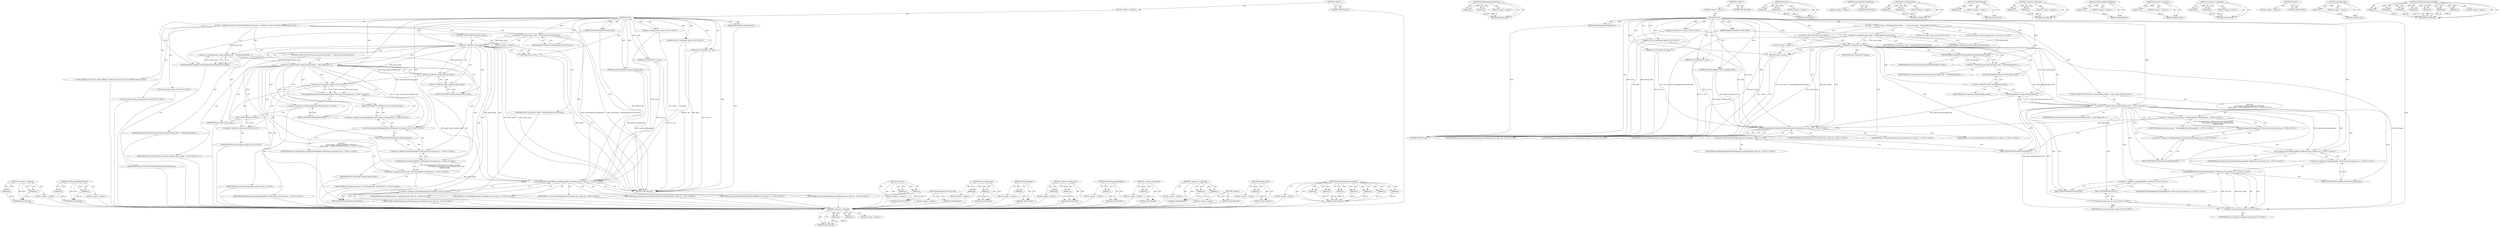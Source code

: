 digraph "StaticBitmapImage.DrawHelper" {
vulnerable_114 [label=<(METHOD,&lt;operator&gt;.notEquals)>];
vulnerable_115 [label=<(PARAM,p1)>];
vulnerable_116 [label=<(PARAM,p2)>];
vulnerable_117 [label=<(BLOCK,&lt;empty&gt;,&lt;empty&gt;)>];
vulnerable_118 [label=<(METHOD_RETURN,ANY)>];
vulnerable_137 [label=<(METHOD,PaintImageBuilder.WithCopy)>];
vulnerable_138 [label=<(PARAM,p1)>];
vulnerable_139 [label=<(PARAM,p2)>];
vulnerable_140 [label=<(BLOCK,&lt;empty&gt;,&lt;empty&gt;)>];
vulnerable_141 [label=<(METHOD_RETURN,ANY)>];
vulnerable_6 [label=<(METHOD,&lt;global&gt;)<SUB>1</SUB>>];
vulnerable_7 [label=<(BLOCK,&lt;empty&gt;,&lt;empty&gt;)<SUB>1</SUB>>];
vulnerable_8 [label=<(METHOD,Draw)<SUB>1</SUB>>];
vulnerable_9 [label="<(PARAM,cc::PaintCanvas* canvas)<SUB>1</SUB>>"];
vulnerable_10 [label="<(PARAM,const cc::PaintFlags&amp; flags)<SUB>2</SUB>>"];
vulnerable_11 [label=<(PARAM,const FloatRect&amp; dst_rect)<SUB>3</SUB>>];
vulnerable_12 [label=<(PARAM,const FloatRect&amp; src_rect)<SUB>4</SUB>>];
vulnerable_13 [label=<(PARAM,RespectImageOrientationEnum)<SUB>5</SUB>>];
vulnerable_14 [label=<(PARAM,ImageClampingMode image_clamping_mode)<SUB>6</SUB>>];
vulnerable_15 [label=<(PARAM,ImageDecodingMode decode_mode)<SUB>7</SUB>>];
vulnerable_16 [label=<(BLOCK,{
   auto paint_image = PaintImageForCurrentFra...,{
   auto paint_image = PaintImageForCurrentFra...)<SUB>7</SUB>>];
vulnerable_17 [label="<(LOCAL,auto paint_image: auto)<SUB>8</SUB>>"];
vulnerable_18 [label=<(&lt;operator&gt;.assignment,paint_image = PaintImageForCurrentFrame())<SUB>8</SUB>>];
vulnerable_19 [label=<(IDENTIFIER,paint_image,paint_image = PaintImageForCurrentFrame())<SUB>8</SUB>>];
vulnerable_20 [label=<(PaintImageForCurrentFrame,PaintImageForCurrentFrame())<SUB>8</SUB>>];
vulnerable_21 [label=<(CONTROL_STRUCTURE,IF,if (!paint_image))<SUB>9</SUB>>];
vulnerable_22 [label=<(&lt;operator&gt;.logicalNot,!paint_image)<SUB>9</SUB>>];
vulnerable_23 [label=<(IDENTIFIER,paint_image,!paint_image)<SUB>9</SUB>>];
vulnerable_24 [label=<(BLOCK,&lt;empty&gt;,&lt;empty&gt;)<SUB>10</SUB>>];
vulnerable_25 [label=<(RETURN,return;,return;)<SUB>10</SUB>>];
vulnerable_26 [label="<(LOCAL,auto paint_image_decoding_mode: auto)<SUB>11</SUB>>"];
vulnerable_27 [label=<(&lt;operator&gt;.assignment,paint_image_decoding_mode = ToPaintImageDecodin...)<SUB>11</SUB>>];
vulnerable_28 [label=<(IDENTIFIER,paint_image_decoding_mode,paint_image_decoding_mode = ToPaintImageDecodin...)<SUB>11</SUB>>];
vulnerable_29 [label=<(ToPaintImageDecodingMode,ToPaintImageDecodingMode(decode_mode))<SUB>11</SUB>>];
vulnerable_30 [label=<(IDENTIFIER,decode_mode,ToPaintImageDecodingMode(decode_mode))<SUB>11</SUB>>];
vulnerable_31 [label=<(CONTROL_STRUCTURE,IF,if (paint_image.decoding_mode() != paint_image_decoding_mode))<SUB>12</SUB>>];
vulnerable_32 [label=<(&lt;operator&gt;.notEquals,paint_image.decoding_mode() != paint_image_deco...)<SUB>12</SUB>>];
vulnerable_33 [label=<(decoding_mode,paint_image.decoding_mode())<SUB>12</SUB>>];
vulnerable_34 [label=<(&lt;operator&gt;.fieldAccess,paint_image.decoding_mode)<SUB>12</SUB>>];
vulnerable_35 [label=<(IDENTIFIER,paint_image,paint_image.decoding_mode())<SUB>12</SUB>>];
vulnerable_36 [label=<(FIELD_IDENTIFIER,decoding_mode,decoding_mode)<SUB>12</SUB>>];
vulnerable_37 [label=<(IDENTIFIER,paint_image_decoding_mode,paint_image.decoding_mode() != paint_image_deco...)<SUB>12</SUB>>];
vulnerable_38 [label="<(BLOCK,{
    paint_image = PaintImageBuilder::WithCopy...,{
    paint_image = PaintImageBuilder::WithCopy...)<SUB>12</SUB>>"];
vulnerable_39 [label="<(&lt;operator&gt;.assignment,paint_image = PaintImageBuilder::WithCopy(std::...)<SUB>13</SUB>>"];
vulnerable_40 [label="<(IDENTIFIER,paint_image,paint_image = PaintImageBuilder::WithCopy(std::...)<SUB>13</SUB>>"];
vulnerable_41 [label="<(TakePaintImage,PaintImageBuilder::WithCopy(std::move(paint_ima...)<SUB>13</SUB>>"];
vulnerable_42 [label="<(&lt;operator&gt;.fieldAccess,PaintImageBuilder::WithCopy(std::move(paint_ima...)<SUB>13</SUB>>"];
vulnerable_43 [label="<(set_decoding_mode,PaintImageBuilder::WithCopy(std::move(paint_ima...)<SUB>13</SUB>>"];
vulnerable_44 [label="<(&lt;operator&gt;.fieldAccess,PaintImageBuilder::WithCopy(std::move(paint_ima...)<SUB>13</SUB>>"];
vulnerable_45 [label="<(PaintImageBuilder.WithCopy,PaintImageBuilder::WithCopy(std::move(paint_ima...)<SUB>13</SUB>>"];
vulnerable_46 [label="<(&lt;operator&gt;.fieldAccess,PaintImageBuilder::WithCopy)<SUB>13</SUB>>"];
vulnerable_47 [label="<(IDENTIFIER,PaintImageBuilder,PaintImageBuilder::WithCopy(std::move(paint_ima...)<SUB>13</SUB>>"];
vulnerable_48 [label=<(FIELD_IDENTIFIER,WithCopy,WithCopy)<SUB>13</SUB>>];
vulnerable_49 [label="<(std.move,std::move(paint_image))<SUB>13</SUB>>"];
vulnerable_50 [label="<(&lt;operator&gt;.fieldAccess,std::move)<SUB>13</SUB>>"];
vulnerable_51 [label="<(IDENTIFIER,std,std::move(paint_image))<SUB>13</SUB>>"];
vulnerable_52 [label=<(FIELD_IDENTIFIER,move,move)<SUB>13</SUB>>];
vulnerable_53 [label="<(IDENTIFIER,paint_image,std::move(paint_image))<SUB>13</SUB>>"];
vulnerable_54 [label=<(FIELD_IDENTIFIER,set_decoding_mode,set_decoding_mode)<SUB>13</SUB>>];
vulnerable_55 [label="<(IDENTIFIER,paint_image_decoding_mode,PaintImageBuilder::WithCopy(std::move(paint_ima...)<SUB>14</SUB>>"];
vulnerable_56 [label=<(FIELD_IDENTIFIER,TakePaintImage,TakePaintImage)<SUB>13</SUB>>];
vulnerable_57 [label="<(StaticBitmapImage.DrawHelper,StaticBitmapImage::DrawHelper(canvas, flags, ds...)<SUB>17</SUB>>"];
vulnerable_58 [label="<(&lt;operator&gt;.fieldAccess,StaticBitmapImage::DrawHelper)<SUB>17</SUB>>"];
vulnerable_59 [label="<(IDENTIFIER,StaticBitmapImage,StaticBitmapImage::DrawHelper(canvas, flags, ds...)<SUB>17</SUB>>"];
vulnerable_60 [label=<(FIELD_IDENTIFIER,DrawHelper,DrawHelper)<SUB>17</SUB>>];
vulnerable_61 [label="<(IDENTIFIER,canvas,StaticBitmapImage::DrawHelper(canvas, flags, ds...)<SUB>17</SUB>>"];
vulnerable_62 [label="<(IDENTIFIER,flags,StaticBitmapImage::DrawHelper(canvas, flags, ds...)<SUB>17</SUB>>"];
vulnerable_63 [label="<(IDENTIFIER,dst_rect,StaticBitmapImage::DrawHelper(canvas, flags, ds...)<SUB>17</SUB>>"];
vulnerable_64 [label="<(IDENTIFIER,src_rect,StaticBitmapImage::DrawHelper(canvas, flags, ds...)<SUB>17</SUB>>"];
vulnerable_65 [label="<(IDENTIFIER,image_clamping_mode,StaticBitmapImage::DrawHelper(canvas, flags, ds...)<SUB>18</SUB>>"];
vulnerable_66 [label="<(IDENTIFIER,paint_image,StaticBitmapImage::DrawHelper(canvas, flags, ds...)<SUB>18</SUB>>"];
vulnerable_67 [label=<(METHOD_RETURN,void)<SUB>1</SUB>>];
vulnerable_69 [label=<(METHOD_RETURN,ANY)<SUB>1</SUB>>];
vulnerable_142 [label=<(METHOD,std.move)>];
vulnerable_143 [label=<(PARAM,p1)>];
vulnerable_144 [label=<(PARAM,p2)>];
vulnerable_145 [label=<(BLOCK,&lt;empty&gt;,&lt;empty&gt;)>];
vulnerable_146 [label=<(METHOD_RETURN,ANY)>];
vulnerable_103 [label=<(METHOD,PaintImageForCurrentFrame)>];
vulnerable_104 [label=<(BLOCK,&lt;empty&gt;,&lt;empty&gt;)>];
vulnerable_105 [label=<(METHOD_RETURN,ANY)>];
vulnerable_132 [label=<(METHOD,set_decoding_mode)>];
vulnerable_133 [label=<(PARAM,p1)>];
vulnerable_134 [label=<(PARAM,p2)>];
vulnerable_135 [label=<(BLOCK,&lt;empty&gt;,&lt;empty&gt;)>];
vulnerable_136 [label=<(METHOD_RETURN,ANY)>];
vulnerable_128 [label=<(METHOD,TakePaintImage)>];
vulnerable_129 [label=<(PARAM,p1)>];
vulnerable_130 [label=<(BLOCK,&lt;empty&gt;,&lt;empty&gt;)>];
vulnerable_131 [label=<(METHOD_RETURN,ANY)>];
vulnerable_123 [label=<(METHOD,&lt;operator&gt;.fieldAccess)>];
vulnerable_124 [label=<(PARAM,p1)>];
vulnerable_125 [label=<(PARAM,p2)>];
vulnerable_126 [label=<(BLOCK,&lt;empty&gt;,&lt;empty&gt;)>];
vulnerable_127 [label=<(METHOD_RETURN,ANY)>];
vulnerable_110 [label=<(METHOD,ToPaintImageDecodingMode)>];
vulnerable_111 [label=<(PARAM,p1)>];
vulnerable_112 [label=<(BLOCK,&lt;empty&gt;,&lt;empty&gt;)>];
vulnerable_113 [label=<(METHOD_RETURN,ANY)>];
vulnerable_106 [label=<(METHOD,&lt;operator&gt;.logicalNot)>];
vulnerable_107 [label=<(PARAM,p1)>];
vulnerable_108 [label=<(BLOCK,&lt;empty&gt;,&lt;empty&gt;)>];
vulnerable_109 [label=<(METHOD_RETURN,ANY)>];
vulnerable_98 [label=<(METHOD,&lt;operator&gt;.assignment)>];
vulnerable_99 [label=<(PARAM,p1)>];
vulnerable_100 [label=<(PARAM,p2)>];
vulnerable_101 [label=<(BLOCK,&lt;empty&gt;,&lt;empty&gt;)>];
vulnerable_102 [label=<(METHOD_RETURN,ANY)>];
vulnerable_92 [label=<(METHOD,&lt;global&gt;)<SUB>1</SUB>>];
vulnerable_93 [label=<(BLOCK,&lt;empty&gt;,&lt;empty&gt;)>];
vulnerable_94 [label=<(METHOD_RETURN,ANY)>];
vulnerable_119 [label=<(METHOD,decoding_mode)>];
vulnerable_120 [label=<(PARAM,p1)>];
vulnerable_121 [label=<(BLOCK,&lt;empty&gt;,&lt;empty&gt;)>];
vulnerable_122 [label=<(METHOD_RETURN,ANY)>];
vulnerable_147 [label=<(METHOD,StaticBitmapImage.DrawHelper)>];
vulnerable_148 [label=<(PARAM,p1)>];
vulnerable_149 [label=<(PARAM,p2)>];
vulnerable_150 [label=<(PARAM,p3)>];
vulnerable_151 [label=<(PARAM,p4)>];
vulnerable_152 [label=<(PARAM,p5)>];
vulnerable_153 [label=<(PARAM,p6)>];
vulnerable_154 [label=<(PARAM,p7)>];
vulnerable_155 [label=<(BLOCK,&lt;empty&gt;,&lt;empty&gt;)>];
vulnerable_156 [label=<(METHOD_RETURN,ANY)>];
fixed_117 [label=<(METHOD,&lt;operator&gt;.notEquals)>];
fixed_118 [label=<(PARAM,p1)>];
fixed_119 [label=<(PARAM,p2)>];
fixed_120 [label=<(BLOCK,&lt;empty&gt;,&lt;empty&gt;)>];
fixed_121 [label=<(METHOD_RETURN,ANY)>];
fixed_140 [label=<(METHOD,PaintImageBuilder.WithCopy)>];
fixed_141 [label=<(PARAM,p1)>];
fixed_142 [label=<(PARAM,p2)>];
fixed_143 [label=<(BLOCK,&lt;empty&gt;,&lt;empty&gt;)>];
fixed_144 [label=<(METHOD_RETURN,ANY)>];
fixed_6 [label=<(METHOD,&lt;global&gt;)<SUB>1</SUB>>];
fixed_7 [label=<(BLOCK,&lt;empty&gt;,&lt;empty&gt;)<SUB>1</SUB>>];
fixed_8 [label=<(METHOD,Draw)<SUB>1</SUB>>];
fixed_9 [label="<(PARAM,cc::PaintCanvas* canvas)<SUB>1</SUB>>"];
fixed_10 [label="<(PARAM,const cc::PaintFlags&amp; flags)<SUB>2</SUB>>"];
fixed_11 [label=<(PARAM,const FloatRect&amp; dst_rect)<SUB>3</SUB>>];
fixed_12 [label=<(PARAM,const FloatRect&amp; src_rect)<SUB>4</SUB>>];
fixed_13 [label=<(PARAM,RespectImageOrientationEnum)<SUB>5</SUB>>];
fixed_14 [label=<(PARAM,ImageClampingMode image_clamping_mode)<SUB>6</SUB>>];
fixed_15 [label=<(PARAM,ImageDecodingMode decode_mode)<SUB>7</SUB>>];
fixed_16 [label=<(BLOCK,{
  DCHECK_CALLED_ON_VALID_THREAD(thread_checke...,{
  DCHECK_CALLED_ON_VALID_THREAD(thread_checke...)<SUB>7</SUB>>];
fixed_17 [label="<(LOCAL,DCHECK_CALLED_ON_VALID_THREAD : DCHECK_CALLED_ON_VALID_THREAD)<SUB>8</SUB>>"];
fixed_18 [label="<(LOCAL,auto paint_image: auto)<SUB>9</SUB>>"];
fixed_19 [label=<(&lt;operator&gt;.assignment,paint_image = PaintImageForCurrentFrame())<SUB>9</SUB>>];
fixed_20 [label=<(IDENTIFIER,paint_image,paint_image = PaintImageForCurrentFrame())<SUB>9</SUB>>];
fixed_21 [label=<(PaintImageForCurrentFrame,PaintImageForCurrentFrame())<SUB>9</SUB>>];
fixed_22 [label=<(CONTROL_STRUCTURE,IF,if (!paint_image))<SUB>10</SUB>>];
fixed_23 [label=<(&lt;operator&gt;.logicalNot,!paint_image)<SUB>10</SUB>>];
fixed_24 [label=<(IDENTIFIER,paint_image,!paint_image)<SUB>10</SUB>>];
fixed_25 [label=<(BLOCK,&lt;empty&gt;,&lt;empty&gt;)<SUB>11</SUB>>];
fixed_26 [label=<(RETURN,return;,return;)<SUB>11</SUB>>];
fixed_27 [label="<(LOCAL,auto paint_image_decoding_mode: auto)<SUB>12</SUB>>"];
fixed_28 [label=<(&lt;operator&gt;.assignment,paint_image_decoding_mode = ToPaintImageDecodin...)<SUB>12</SUB>>];
fixed_29 [label=<(IDENTIFIER,paint_image_decoding_mode,paint_image_decoding_mode = ToPaintImageDecodin...)<SUB>12</SUB>>];
fixed_30 [label=<(ToPaintImageDecodingMode,ToPaintImageDecodingMode(decode_mode))<SUB>12</SUB>>];
fixed_31 [label=<(IDENTIFIER,decode_mode,ToPaintImageDecodingMode(decode_mode))<SUB>12</SUB>>];
fixed_32 [label=<(CONTROL_STRUCTURE,IF,if (paint_image.decoding_mode() != paint_image_decoding_mode))<SUB>13</SUB>>];
fixed_33 [label=<(&lt;operator&gt;.notEquals,paint_image.decoding_mode() != paint_image_deco...)<SUB>13</SUB>>];
fixed_34 [label=<(decoding_mode,paint_image.decoding_mode())<SUB>13</SUB>>];
fixed_35 [label=<(&lt;operator&gt;.fieldAccess,paint_image.decoding_mode)<SUB>13</SUB>>];
fixed_36 [label=<(IDENTIFIER,paint_image,paint_image.decoding_mode())<SUB>13</SUB>>];
fixed_37 [label=<(FIELD_IDENTIFIER,decoding_mode,decoding_mode)<SUB>13</SUB>>];
fixed_38 [label=<(IDENTIFIER,paint_image_decoding_mode,paint_image.decoding_mode() != paint_image_deco...)<SUB>13</SUB>>];
fixed_39 [label="<(BLOCK,{
    paint_image = PaintImageBuilder::WithCopy...,{
    paint_image = PaintImageBuilder::WithCopy...)<SUB>13</SUB>>"];
fixed_40 [label="<(&lt;operator&gt;.assignment,paint_image = PaintImageBuilder::WithCopy(std::...)<SUB>14</SUB>>"];
fixed_41 [label="<(IDENTIFIER,paint_image,paint_image = PaintImageBuilder::WithCopy(std::...)<SUB>14</SUB>>"];
fixed_42 [label="<(TakePaintImage,PaintImageBuilder::WithCopy(std::move(paint_ima...)<SUB>14</SUB>>"];
fixed_43 [label="<(&lt;operator&gt;.fieldAccess,PaintImageBuilder::WithCopy(std::move(paint_ima...)<SUB>14</SUB>>"];
fixed_44 [label="<(set_decoding_mode,PaintImageBuilder::WithCopy(std::move(paint_ima...)<SUB>14</SUB>>"];
fixed_45 [label="<(&lt;operator&gt;.fieldAccess,PaintImageBuilder::WithCopy(std::move(paint_ima...)<SUB>14</SUB>>"];
fixed_46 [label="<(PaintImageBuilder.WithCopy,PaintImageBuilder::WithCopy(std::move(paint_ima...)<SUB>14</SUB>>"];
fixed_47 [label="<(&lt;operator&gt;.fieldAccess,PaintImageBuilder::WithCopy)<SUB>14</SUB>>"];
fixed_48 [label="<(IDENTIFIER,PaintImageBuilder,PaintImageBuilder::WithCopy(std::move(paint_ima...)<SUB>14</SUB>>"];
fixed_49 [label=<(FIELD_IDENTIFIER,WithCopy,WithCopy)<SUB>14</SUB>>];
fixed_50 [label="<(std.move,std::move(paint_image))<SUB>14</SUB>>"];
fixed_51 [label="<(&lt;operator&gt;.fieldAccess,std::move)<SUB>14</SUB>>"];
fixed_52 [label="<(IDENTIFIER,std,std::move(paint_image))<SUB>14</SUB>>"];
fixed_53 [label=<(FIELD_IDENTIFIER,move,move)<SUB>14</SUB>>];
fixed_54 [label="<(IDENTIFIER,paint_image,std::move(paint_image))<SUB>14</SUB>>"];
fixed_55 [label=<(FIELD_IDENTIFIER,set_decoding_mode,set_decoding_mode)<SUB>14</SUB>>];
fixed_56 [label="<(IDENTIFIER,paint_image_decoding_mode,PaintImageBuilder::WithCopy(std::move(paint_ima...)<SUB>15</SUB>>"];
fixed_57 [label=<(FIELD_IDENTIFIER,TakePaintImage,TakePaintImage)<SUB>14</SUB>>];
fixed_58 [label="<(StaticBitmapImage.DrawHelper,StaticBitmapImage::DrawHelper(canvas, flags, ds...)<SUB>18</SUB>>"];
fixed_59 [label="<(&lt;operator&gt;.fieldAccess,StaticBitmapImage::DrawHelper)<SUB>18</SUB>>"];
fixed_60 [label="<(IDENTIFIER,StaticBitmapImage,StaticBitmapImage::DrawHelper(canvas, flags, ds...)<SUB>18</SUB>>"];
fixed_61 [label=<(FIELD_IDENTIFIER,DrawHelper,DrawHelper)<SUB>18</SUB>>];
fixed_62 [label="<(IDENTIFIER,canvas,StaticBitmapImage::DrawHelper(canvas, flags, ds...)<SUB>18</SUB>>"];
fixed_63 [label="<(IDENTIFIER,flags,StaticBitmapImage::DrawHelper(canvas, flags, ds...)<SUB>18</SUB>>"];
fixed_64 [label="<(IDENTIFIER,dst_rect,StaticBitmapImage::DrawHelper(canvas, flags, ds...)<SUB>18</SUB>>"];
fixed_65 [label="<(IDENTIFIER,src_rect,StaticBitmapImage::DrawHelper(canvas, flags, ds...)<SUB>18</SUB>>"];
fixed_66 [label="<(IDENTIFIER,image_clamping_mode,StaticBitmapImage::DrawHelper(canvas, flags, ds...)<SUB>19</SUB>>"];
fixed_67 [label="<(IDENTIFIER,paint_image,StaticBitmapImage::DrawHelper(canvas, flags, ds...)<SUB>19</SUB>>"];
fixed_68 [label=<(METHOD_RETURN,void)<SUB>1</SUB>>];
fixed_70 [label=<(METHOD_RETURN,ANY)<SUB>1</SUB>>];
fixed_145 [label=<(METHOD,std.move)>];
fixed_146 [label=<(PARAM,p1)>];
fixed_147 [label=<(PARAM,p2)>];
fixed_148 [label=<(BLOCK,&lt;empty&gt;,&lt;empty&gt;)>];
fixed_149 [label=<(METHOD_RETURN,ANY)>];
fixed_106 [label=<(METHOD,PaintImageForCurrentFrame)>];
fixed_107 [label=<(BLOCK,&lt;empty&gt;,&lt;empty&gt;)>];
fixed_108 [label=<(METHOD_RETURN,ANY)>];
fixed_135 [label=<(METHOD,set_decoding_mode)>];
fixed_136 [label=<(PARAM,p1)>];
fixed_137 [label=<(PARAM,p2)>];
fixed_138 [label=<(BLOCK,&lt;empty&gt;,&lt;empty&gt;)>];
fixed_139 [label=<(METHOD_RETURN,ANY)>];
fixed_131 [label=<(METHOD,TakePaintImage)>];
fixed_132 [label=<(PARAM,p1)>];
fixed_133 [label=<(BLOCK,&lt;empty&gt;,&lt;empty&gt;)>];
fixed_134 [label=<(METHOD_RETURN,ANY)>];
fixed_126 [label=<(METHOD,&lt;operator&gt;.fieldAccess)>];
fixed_127 [label=<(PARAM,p1)>];
fixed_128 [label=<(PARAM,p2)>];
fixed_129 [label=<(BLOCK,&lt;empty&gt;,&lt;empty&gt;)>];
fixed_130 [label=<(METHOD_RETURN,ANY)>];
fixed_113 [label=<(METHOD,ToPaintImageDecodingMode)>];
fixed_114 [label=<(PARAM,p1)>];
fixed_115 [label=<(BLOCK,&lt;empty&gt;,&lt;empty&gt;)>];
fixed_116 [label=<(METHOD_RETURN,ANY)>];
fixed_109 [label=<(METHOD,&lt;operator&gt;.logicalNot)>];
fixed_110 [label=<(PARAM,p1)>];
fixed_111 [label=<(BLOCK,&lt;empty&gt;,&lt;empty&gt;)>];
fixed_112 [label=<(METHOD_RETURN,ANY)>];
fixed_101 [label=<(METHOD,&lt;operator&gt;.assignment)>];
fixed_102 [label=<(PARAM,p1)>];
fixed_103 [label=<(PARAM,p2)>];
fixed_104 [label=<(BLOCK,&lt;empty&gt;,&lt;empty&gt;)>];
fixed_105 [label=<(METHOD_RETURN,ANY)>];
fixed_95 [label=<(METHOD,&lt;global&gt;)<SUB>1</SUB>>];
fixed_96 [label=<(BLOCK,&lt;empty&gt;,&lt;empty&gt;)>];
fixed_97 [label=<(METHOD_RETURN,ANY)>];
fixed_122 [label=<(METHOD,decoding_mode)>];
fixed_123 [label=<(PARAM,p1)>];
fixed_124 [label=<(BLOCK,&lt;empty&gt;,&lt;empty&gt;)>];
fixed_125 [label=<(METHOD_RETURN,ANY)>];
fixed_150 [label=<(METHOD,StaticBitmapImage.DrawHelper)>];
fixed_151 [label=<(PARAM,p1)>];
fixed_152 [label=<(PARAM,p2)>];
fixed_153 [label=<(PARAM,p3)>];
fixed_154 [label=<(PARAM,p4)>];
fixed_155 [label=<(PARAM,p5)>];
fixed_156 [label=<(PARAM,p6)>];
fixed_157 [label=<(PARAM,p7)>];
fixed_158 [label=<(BLOCK,&lt;empty&gt;,&lt;empty&gt;)>];
fixed_159 [label=<(METHOD_RETURN,ANY)>];
vulnerable_114 -> vulnerable_115  [key=0, label="AST: "];
vulnerable_114 -> vulnerable_115  [key=1, label="DDG: "];
vulnerable_114 -> vulnerable_117  [key=0, label="AST: "];
vulnerable_114 -> vulnerable_116  [key=0, label="AST: "];
vulnerable_114 -> vulnerable_116  [key=1, label="DDG: "];
vulnerable_114 -> vulnerable_118  [key=0, label="AST: "];
vulnerable_114 -> vulnerable_118  [key=1, label="CFG: "];
vulnerable_115 -> vulnerable_118  [key=0, label="DDG: p1"];
vulnerable_116 -> vulnerable_118  [key=0, label="DDG: p2"];
vulnerable_137 -> vulnerable_138  [key=0, label="AST: "];
vulnerable_137 -> vulnerable_138  [key=1, label="DDG: "];
vulnerable_137 -> vulnerable_140  [key=0, label="AST: "];
vulnerable_137 -> vulnerable_139  [key=0, label="AST: "];
vulnerable_137 -> vulnerable_139  [key=1, label="DDG: "];
vulnerable_137 -> vulnerable_141  [key=0, label="AST: "];
vulnerable_137 -> vulnerable_141  [key=1, label="CFG: "];
vulnerable_138 -> vulnerable_141  [key=0, label="DDG: p1"];
vulnerable_139 -> vulnerable_141  [key=0, label="DDG: p2"];
vulnerable_6 -> vulnerable_7  [key=0, label="AST: "];
vulnerable_6 -> vulnerable_69  [key=0, label="AST: "];
vulnerable_6 -> vulnerable_69  [key=1, label="CFG: "];
vulnerable_7 -> vulnerable_8  [key=0, label="AST: "];
vulnerable_8 -> vulnerable_9  [key=0, label="AST: "];
vulnerable_8 -> vulnerable_9  [key=1, label="DDG: "];
vulnerable_8 -> vulnerable_10  [key=0, label="AST: "];
vulnerable_8 -> vulnerable_10  [key=1, label="DDG: "];
vulnerable_8 -> vulnerable_11  [key=0, label="AST: "];
vulnerable_8 -> vulnerable_11  [key=1, label="DDG: "];
vulnerable_8 -> vulnerable_12  [key=0, label="AST: "];
vulnerable_8 -> vulnerable_12  [key=1, label="DDG: "];
vulnerable_8 -> vulnerable_13  [key=0, label="AST: "];
vulnerable_8 -> vulnerable_13  [key=1, label="DDG: "];
vulnerable_8 -> vulnerable_14  [key=0, label="AST: "];
vulnerable_8 -> vulnerable_14  [key=1, label="DDG: "];
vulnerable_8 -> vulnerable_15  [key=0, label="AST: "];
vulnerable_8 -> vulnerable_15  [key=1, label="DDG: "];
vulnerable_8 -> vulnerable_16  [key=0, label="AST: "];
vulnerable_8 -> vulnerable_67  [key=0, label="AST: "];
vulnerable_8 -> vulnerable_20  [key=0, label="CFG: "];
vulnerable_8 -> vulnerable_18  [key=0, label="DDG: "];
vulnerable_8 -> vulnerable_57  [key=0, label="DDG: "];
vulnerable_8 -> vulnerable_22  [key=0, label="DDG: "];
vulnerable_8 -> vulnerable_25  [key=0, label="DDG: "];
vulnerable_8 -> vulnerable_29  [key=0, label="DDG: "];
vulnerable_8 -> vulnerable_32  [key=0, label="DDG: "];
vulnerable_8 -> vulnerable_43  [key=0, label="DDG: "];
vulnerable_8 -> vulnerable_49  [key=0, label="DDG: "];
vulnerable_9 -> vulnerable_67  [key=0, label="DDG: canvas"];
vulnerable_9 -> vulnerable_57  [key=0, label="DDG: canvas"];
vulnerable_10 -> vulnerable_67  [key=0, label="DDG: flags"];
vulnerable_10 -> vulnerable_57  [key=0, label="DDG: flags"];
vulnerable_11 -> vulnerable_67  [key=0, label="DDG: dst_rect"];
vulnerable_11 -> vulnerable_57  [key=0, label="DDG: dst_rect"];
vulnerable_12 -> vulnerable_67  [key=0, label="DDG: src_rect"];
vulnerable_12 -> vulnerable_57  [key=0, label="DDG: src_rect"];
vulnerable_13 -> vulnerable_67  [key=0, label="DDG: "];
vulnerable_14 -> vulnerable_67  [key=0, label="DDG: image_clamping_mode"];
vulnerable_14 -> vulnerable_57  [key=0, label="DDG: image_clamping_mode"];
vulnerable_15 -> vulnerable_67  [key=0, label="DDG: decode_mode"];
vulnerable_15 -> vulnerable_29  [key=0, label="DDG: decode_mode"];
vulnerable_16 -> vulnerable_17  [key=0, label="AST: "];
vulnerable_16 -> vulnerable_18  [key=0, label="AST: "];
vulnerable_16 -> vulnerable_21  [key=0, label="AST: "];
vulnerable_16 -> vulnerable_26  [key=0, label="AST: "];
vulnerable_16 -> vulnerable_27  [key=0, label="AST: "];
vulnerable_16 -> vulnerable_31  [key=0, label="AST: "];
vulnerable_16 -> vulnerable_57  [key=0, label="AST: "];
vulnerable_18 -> vulnerable_19  [key=0, label="AST: "];
vulnerable_18 -> vulnerable_20  [key=0, label="AST: "];
vulnerable_18 -> vulnerable_22  [key=0, label="CFG: "];
vulnerable_18 -> vulnerable_22  [key=1, label="DDG: paint_image"];
vulnerable_18 -> vulnerable_67  [key=0, label="DDG: PaintImageForCurrentFrame()"];
vulnerable_18 -> vulnerable_67  [key=1, label="DDG: paint_image = PaintImageForCurrentFrame()"];
vulnerable_20 -> vulnerable_18  [key=0, label="CFG: "];
vulnerable_21 -> vulnerable_22  [key=0, label="AST: "];
vulnerable_21 -> vulnerable_24  [key=0, label="AST: "];
vulnerable_22 -> vulnerable_23  [key=0, label="AST: "];
vulnerable_22 -> vulnerable_25  [key=0, label="CFG: "];
vulnerable_22 -> vulnerable_25  [key=1, label="CDG: "];
vulnerable_22 -> vulnerable_29  [key=0, label="CFG: "];
vulnerable_22 -> vulnerable_29  [key=1, label="CDG: "];
vulnerable_22 -> vulnerable_67  [key=0, label="DDG: paint_image"];
vulnerable_22 -> vulnerable_67  [key=1, label="DDG: !paint_image"];
vulnerable_22 -> vulnerable_57  [key=0, label="DDG: paint_image"];
vulnerable_22 -> vulnerable_57  [key=1, label="CDG: "];
vulnerable_22 -> vulnerable_33  [key=0, label="DDG: paint_image"];
vulnerable_22 -> vulnerable_33  [key=1, label="CDG: "];
vulnerable_22 -> vulnerable_49  [key=0, label="DDG: paint_image"];
vulnerable_22 -> vulnerable_34  [key=0, label="CDG: "];
vulnerable_22 -> vulnerable_32  [key=0, label="CDG: "];
vulnerable_22 -> vulnerable_58  [key=0, label="CDG: "];
vulnerable_22 -> vulnerable_60  [key=0, label="CDG: "];
vulnerable_22 -> vulnerable_36  [key=0, label="CDG: "];
vulnerable_22 -> vulnerable_27  [key=0, label="CDG: "];
vulnerable_24 -> vulnerable_25  [key=0, label="AST: "];
vulnerable_25 -> vulnerable_67  [key=0, label="CFG: "];
vulnerable_25 -> vulnerable_67  [key=1, label="DDG: &lt;RET&gt;"];
vulnerable_27 -> vulnerable_28  [key=0, label="AST: "];
vulnerable_27 -> vulnerable_29  [key=0, label="AST: "];
vulnerable_27 -> vulnerable_36  [key=0, label="CFG: "];
vulnerable_27 -> vulnerable_32  [key=0, label="DDG: paint_image_decoding_mode"];
vulnerable_29 -> vulnerable_30  [key=0, label="AST: "];
vulnerable_29 -> vulnerable_27  [key=0, label="CFG: "];
vulnerable_29 -> vulnerable_27  [key=1, label="DDG: decode_mode"];
vulnerable_31 -> vulnerable_32  [key=0, label="AST: "];
vulnerable_31 -> vulnerable_38  [key=0, label="AST: "];
vulnerable_32 -> vulnerable_33  [key=0, label="AST: "];
vulnerable_32 -> vulnerable_37  [key=0, label="AST: "];
vulnerable_32 -> vulnerable_48  [key=0, label="CFG: "];
vulnerable_32 -> vulnerable_48  [key=1, label="CDG: "];
vulnerable_32 -> vulnerable_60  [key=0, label="CFG: "];
vulnerable_32 -> vulnerable_43  [key=0, label="DDG: paint_image_decoding_mode"];
vulnerable_32 -> vulnerable_43  [key=1, label="CDG: "];
vulnerable_32 -> vulnerable_49  [key=0, label="CDG: "];
vulnerable_32 -> vulnerable_42  [key=0, label="CDG: "];
vulnerable_32 -> vulnerable_52  [key=0, label="CDG: "];
vulnerable_32 -> vulnerable_46  [key=0, label="CDG: "];
vulnerable_32 -> vulnerable_56  [key=0, label="CDG: "];
vulnerable_32 -> vulnerable_41  [key=0, label="CDG: "];
vulnerable_32 -> vulnerable_45  [key=0, label="CDG: "];
vulnerable_32 -> vulnerable_50  [key=0, label="CDG: "];
vulnerable_32 -> vulnerable_44  [key=0, label="CDG: "];
vulnerable_32 -> vulnerable_54  [key=0, label="CDG: "];
vulnerable_32 -> vulnerable_39  [key=0, label="CDG: "];
vulnerable_33 -> vulnerable_34  [key=0, label="AST: "];
vulnerable_33 -> vulnerable_32  [key=0, label="CFG: "];
vulnerable_33 -> vulnerable_32  [key=1, label="DDG: paint_image.decoding_mode"];
vulnerable_33 -> vulnerable_57  [key=0, label="DDG: paint_image.decoding_mode"];
vulnerable_33 -> vulnerable_49  [key=0, label="DDG: paint_image.decoding_mode"];
vulnerable_34 -> vulnerable_35  [key=0, label="AST: "];
vulnerable_34 -> vulnerable_36  [key=0, label="AST: "];
vulnerable_34 -> vulnerable_33  [key=0, label="CFG: "];
vulnerable_36 -> vulnerable_34  [key=0, label="CFG: "];
vulnerable_38 -> vulnerable_39  [key=0, label="AST: "];
vulnerable_39 -> vulnerable_40  [key=0, label="AST: "];
vulnerable_39 -> vulnerable_41  [key=0, label="AST: "];
vulnerable_39 -> vulnerable_60  [key=0, label="CFG: "];
vulnerable_39 -> vulnerable_57  [key=0, label="DDG: paint_image"];
vulnerable_41 -> vulnerable_42  [key=0, label="AST: "];
vulnerable_41 -> vulnerable_39  [key=0, label="CFG: "];
vulnerable_41 -> vulnerable_39  [key=1, label="DDG: PaintImageBuilder::WithCopy(std::move(paint_image))
                      .set_decoding_mode(paint_image_decoding_mode)
                      .TakePaintImage"];
vulnerable_42 -> vulnerable_43  [key=0, label="AST: "];
vulnerable_42 -> vulnerable_56  [key=0, label="AST: "];
vulnerable_42 -> vulnerable_41  [key=0, label="CFG: "];
vulnerable_43 -> vulnerable_44  [key=0, label="AST: "];
vulnerable_43 -> vulnerable_55  [key=0, label="AST: "];
vulnerable_43 -> vulnerable_56  [key=0, label="CFG: "];
vulnerable_44 -> vulnerable_45  [key=0, label="AST: "];
vulnerable_44 -> vulnerable_54  [key=0, label="AST: "];
vulnerable_44 -> vulnerable_43  [key=0, label="CFG: "];
vulnerable_45 -> vulnerable_46  [key=0, label="AST: "];
vulnerable_45 -> vulnerable_49  [key=0, label="AST: "];
vulnerable_45 -> vulnerable_54  [key=0, label="CFG: "];
vulnerable_46 -> vulnerable_47  [key=0, label="AST: "];
vulnerable_46 -> vulnerable_48  [key=0, label="AST: "];
vulnerable_46 -> vulnerable_52  [key=0, label="CFG: "];
vulnerable_48 -> vulnerable_46  [key=0, label="CFG: "];
vulnerable_49 -> vulnerable_50  [key=0, label="AST: "];
vulnerable_49 -> vulnerable_53  [key=0, label="AST: "];
vulnerable_49 -> vulnerable_45  [key=0, label="CFG: "];
vulnerable_49 -> vulnerable_45  [key=1, label="DDG: std::move"];
vulnerable_49 -> vulnerable_45  [key=2, label="DDG: paint_image"];
vulnerable_50 -> vulnerable_51  [key=0, label="AST: "];
vulnerable_50 -> vulnerable_52  [key=0, label="AST: "];
vulnerable_50 -> vulnerable_49  [key=0, label="CFG: "];
vulnerable_52 -> vulnerable_50  [key=0, label="CFG: "];
vulnerable_54 -> vulnerable_44  [key=0, label="CFG: "];
vulnerable_56 -> vulnerable_42  [key=0, label="CFG: "];
vulnerable_57 -> vulnerable_58  [key=0, label="AST: "];
vulnerable_57 -> vulnerable_61  [key=0, label="AST: "];
vulnerable_57 -> vulnerable_62  [key=0, label="AST: "];
vulnerable_57 -> vulnerable_63  [key=0, label="AST: "];
vulnerable_57 -> vulnerable_64  [key=0, label="AST: "];
vulnerable_57 -> vulnerable_65  [key=0, label="AST: "];
vulnerable_57 -> vulnerable_66  [key=0, label="AST: "];
vulnerable_57 -> vulnerable_67  [key=0, label="CFG: "];
vulnerable_58 -> vulnerable_59  [key=0, label="AST: "];
vulnerable_58 -> vulnerable_60  [key=0, label="AST: "];
vulnerable_58 -> vulnerable_57  [key=0, label="CFG: "];
vulnerable_60 -> vulnerable_58  [key=0, label="CFG: "];
vulnerable_142 -> vulnerable_143  [key=0, label="AST: "];
vulnerable_142 -> vulnerable_143  [key=1, label="DDG: "];
vulnerable_142 -> vulnerable_145  [key=0, label="AST: "];
vulnerable_142 -> vulnerable_144  [key=0, label="AST: "];
vulnerable_142 -> vulnerable_144  [key=1, label="DDG: "];
vulnerable_142 -> vulnerable_146  [key=0, label="AST: "];
vulnerable_142 -> vulnerable_146  [key=1, label="CFG: "];
vulnerable_143 -> vulnerable_146  [key=0, label="DDG: p1"];
vulnerable_144 -> vulnerable_146  [key=0, label="DDG: p2"];
vulnerable_103 -> vulnerable_104  [key=0, label="AST: "];
vulnerable_103 -> vulnerable_105  [key=0, label="AST: "];
vulnerable_103 -> vulnerable_105  [key=1, label="CFG: "];
vulnerable_132 -> vulnerable_133  [key=0, label="AST: "];
vulnerable_132 -> vulnerable_133  [key=1, label="DDG: "];
vulnerable_132 -> vulnerable_135  [key=0, label="AST: "];
vulnerable_132 -> vulnerable_134  [key=0, label="AST: "];
vulnerable_132 -> vulnerable_134  [key=1, label="DDG: "];
vulnerable_132 -> vulnerable_136  [key=0, label="AST: "];
vulnerable_132 -> vulnerable_136  [key=1, label="CFG: "];
vulnerable_133 -> vulnerable_136  [key=0, label="DDG: p1"];
vulnerable_134 -> vulnerable_136  [key=0, label="DDG: p2"];
vulnerable_128 -> vulnerable_129  [key=0, label="AST: "];
vulnerable_128 -> vulnerable_129  [key=1, label="DDG: "];
vulnerable_128 -> vulnerable_130  [key=0, label="AST: "];
vulnerable_128 -> vulnerable_131  [key=0, label="AST: "];
vulnerable_128 -> vulnerable_131  [key=1, label="CFG: "];
vulnerable_129 -> vulnerable_131  [key=0, label="DDG: p1"];
vulnerable_123 -> vulnerable_124  [key=0, label="AST: "];
vulnerable_123 -> vulnerable_124  [key=1, label="DDG: "];
vulnerable_123 -> vulnerable_126  [key=0, label="AST: "];
vulnerable_123 -> vulnerable_125  [key=0, label="AST: "];
vulnerable_123 -> vulnerable_125  [key=1, label="DDG: "];
vulnerable_123 -> vulnerable_127  [key=0, label="AST: "];
vulnerable_123 -> vulnerable_127  [key=1, label="CFG: "];
vulnerable_124 -> vulnerable_127  [key=0, label="DDG: p1"];
vulnerable_125 -> vulnerable_127  [key=0, label="DDG: p2"];
vulnerable_110 -> vulnerable_111  [key=0, label="AST: "];
vulnerable_110 -> vulnerable_111  [key=1, label="DDG: "];
vulnerable_110 -> vulnerable_112  [key=0, label="AST: "];
vulnerable_110 -> vulnerable_113  [key=0, label="AST: "];
vulnerable_110 -> vulnerable_113  [key=1, label="CFG: "];
vulnerable_111 -> vulnerable_113  [key=0, label="DDG: p1"];
vulnerable_106 -> vulnerable_107  [key=0, label="AST: "];
vulnerable_106 -> vulnerable_107  [key=1, label="DDG: "];
vulnerable_106 -> vulnerable_108  [key=0, label="AST: "];
vulnerable_106 -> vulnerable_109  [key=0, label="AST: "];
vulnerable_106 -> vulnerable_109  [key=1, label="CFG: "];
vulnerable_107 -> vulnerable_109  [key=0, label="DDG: p1"];
vulnerable_98 -> vulnerable_99  [key=0, label="AST: "];
vulnerable_98 -> vulnerable_99  [key=1, label="DDG: "];
vulnerable_98 -> vulnerable_101  [key=0, label="AST: "];
vulnerable_98 -> vulnerable_100  [key=0, label="AST: "];
vulnerable_98 -> vulnerable_100  [key=1, label="DDG: "];
vulnerable_98 -> vulnerable_102  [key=0, label="AST: "];
vulnerable_98 -> vulnerable_102  [key=1, label="CFG: "];
vulnerable_99 -> vulnerable_102  [key=0, label="DDG: p1"];
vulnerable_100 -> vulnerable_102  [key=0, label="DDG: p2"];
vulnerable_92 -> vulnerable_93  [key=0, label="AST: "];
vulnerable_92 -> vulnerable_94  [key=0, label="AST: "];
vulnerable_92 -> vulnerable_94  [key=1, label="CFG: "];
vulnerable_119 -> vulnerable_120  [key=0, label="AST: "];
vulnerable_119 -> vulnerable_120  [key=1, label="DDG: "];
vulnerable_119 -> vulnerable_121  [key=0, label="AST: "];
vulnerable_119 -> vulnerable_122  [key=0, label="AST: "];
vulnerable_119 -> vulnerable_122  [key=1, label="CFG: "];
vulnerable_120 -> vulnerable_122  [key=0, label="DDG: p1"];
vulnerable_147 -> vulnerable_148  [key=0, label="AST: "];
vulnerable_147 -> vulnerable_148  [key=1, label="DDG: "];
vulnerable_147 -> vulnerable_155  [key=0, label="AST: "];
vulnerable_147 -> vulnerable_149  [key=0, label="AST: "];
vulnerable_147 -> vulnerable_149  [key=1, label="DDG: "];
vulnerable_147 -> vulnerable_156  [key=0, label="AST: "];
vulnerable_147 -> vulnerable_156  [key=1, label="CFG: "];
vulnerable_147 -> vulnerable_150  [key=0, label="AST: "];
vulnerable_147 -> vulnerable_150  [key=1, label="DDG: "];
vulnerable_147 -> vulnerable_151  [key=0, label="AST: "];
vulnerable_147 -> vulnerable_151  [key=1, label="DDG: "];
vulnerable_147 -> vulnerable_152  [key=0, label="AST: "];
vulnerable_147 -> vulnerable_152  [key=1, label="DDG: "];
vulnerable_147 -> vulnerable_153  [key=0, label="AST: "];
vulnerable_147 -> vulnerable_153  [key=1, label="DDG: "];
vulnerable_147 -> vulnerable_154  [key=0, label="AST: "];
vulnerable_147 -> vulnerable_154  [key=1, label="DDG: "];
vulnerable_148 -> vulnerable_156  [key=0, label="DDG: p1"];
vulnerable_149 -> vulnerable_156  [key=0, label="DDG: p2"];
vulnerable_150 -> vulnerable_156  [key=0, label="DDG: p3"];
vulnerable_151 -> vulnerable_156  [key=0, label="DDG: p4"];
vulnerable_152 -> vulnerable_156  [key=0, label="DDG: p5"];
vulnerable_153 -> vulnerable_156  [key=0, label="DDG: p6"];
vulnerable_154 -> vulnerable_156  [key=0, label="DDG: p7"];
fixed_117 -> fixed_118  [key=0, label="AST: "];
fixed_117 -> fixed_118  [key=1, label="DDG: "];
fixed_117 -> fixed_120  [key=0, label="AST: "];
fixed_117 -> fixed_119  [key=0, label="AST: "];
fixed_117 -> fixed_119  [key=1, label="DDG: "];
fixed_117 -> fixed_121  [key=0, label="AST: "];
fixed_117 -> fixed_121  [key=1, label="CFG: "];
fixed_118 -> fixed_121  [key=0, label="DDG: p1"];
fixed_119 -> fixed_121  [key=0, label="DDG: p2"];
fixed_120 -> vulnerable_114  [key=0];
fixed_121 -> vulnerable_114  [key=0];
fixed_140 -> fixed_141  [key=0, label="AST: "];
fixed_140 -> fixed_141  [key=1, label="DDG: "];
fixed_140 -> fixed_143  [key=0, label="AST: "];
fixed_140 -> fixed_142  [key=0, label="AST: "];
fixed_140 -> fixed_142  [key=1, label="DDG: "];
fixed_140 -> fixed_144  [key=0, label="AST: "];
fixed_140 -> fixed_144  [key=1, label="CFG: "];
fixed_141 -> fixed_144  [key=0, label="DDG: p1"];
fixed_142 -> fixed_144  [key=0, label="DDG: p2"];
fixed_143 -> vulnerable_114  [key=0];
fixed_144 -> vulnerable_114  [key=0];
fixed_6 -> fixed_7  [key=0, label="AST: "];
fixed_6 -> fixed_70  [key=0, label="AST: "];
fixed_6 -> fixed_70  [key=1, label="CFG: "];
fixed_7 -> fixed_8  [key=0, label="AST: "];
fixed_8 -> fixed_9  [key=0, label="AST: "];
fixed_8 -> fixed_9  [key=1, label="DDG: "];
fixed_8 -> fixed_10  [key=0, label="AST: "];
fixed_8 -> fixed_10  [key=1, label="DDG: "];
fixed_8 -> fixed_11  [key=0, label="AST: "];
fixed_8 -> fixed_11  [key=1, label="DDG: "];
fixed_8 -> fixed_12  [key=0, label="AST: "];
fixed_8 -> fixed_12  [key=1, label="DDG: "];
fixed_8 -> fixed_13  [key=0, label="AST: "];
fixed_8 -> fixed_13  [key=1, label="DDG: "];
fixed_8 -> fixed_14  [key=0, label="AST: "];
fixed_8 -> fixed_14  [key=1, label="DDG: "];
fixed_8 -> fixed_15  [key=0, label="AST: "];
fixed_8 -> fixed_15  [key=1, label="DDG: "];
fixed_8 -> fixed_16  [key=0, label="AST: "];
fixed_8 -> fixed_68  [key=0, label="AST: "];
fixed_8 -> fixed_21  [key=0, label="CFG: "];
fixed_8 -> fixed_19  [key=0, label="DDG: "];
fixed_8 -> fixed_58  [key=0, label="DDG: "];
fixed_8 -> fixed_23  [key=0, label="DDG: "];
fixed_8 -> fixed_26  [key=0, label="DDG: "];
fixed_8 -> fixed_30  [key=0, label="DDG: "];
fixed_8 -> fixed_33  [key=0, label="DDG: "];
fixed_8 -> fixed_44  [key=0, label="DDG: "];
fixed_8 -> fixed_50  [key=0, label="DDG: "];
fixed_9 -> fixed_68  [key=0, label="DDG: canvas"];
fixed_9 -> fixed_58  [key=0, label="DDG: canvas"];
fixed_10 -> fixed_68  [key=0, label="DDG: flags"];
fixed_10 -> fixed_58  [key=0, label="DDG: flags"];
fixed_11 -> fixed_68  [key=0, label="DDG: dst_rect"];
fixed_11 -> fixed_58  [key=0, label="DDG: dst_rect"];
fixed_12 -> fixed_68  [key=0, label="DDG: src_rect"];
fixed_12 -> fixed_58  [key=0, label="DDG: src_rect"];
fixed_13 -> fixed_68  [key=0, label="DDG: "];
fixed_14 -> fixed_68  [key=0, label="DDG: image_clamping_mode"];
fixed_14 -> fixed_58  [key=0, label="DDG: image_clamping_mode"];
fixed_15 -> fixed_68  [key=0, label="DDG: decode_mode"];
fixed_15 -> fixed_30  [key=0, label="DDG: decode_mode"];
fixed_16 -> fixed_17  [key=0, label="AST: "];
fixed_16 -> fixed_18  [key=0, label="AST: "];
fixed_16 -> fixed_19  [key=0, label="AST: "];
fixed_16 -> fixed_22  [key=0, label="AST: "];
fixed_16 -> fixed_27  [key=0, label="AST: "];
fixed_16 -> fixed_28  [key=0, label="AST: "];
fixed_16 -> fixed_32  [key=0, label="AST: "];
fixed_16 -> fixed_58  [key=0, label="AST: "];
fixed_17 -> vulnerable_114  [key=0];
fixed_18 -> vulnerable_114  [key=0];
fixed_19 -> fixed_20  [key=0, label="AST: "];
fixed_19 -> fixed_21  [key=0, label="AST: "];
fixed_19 -> fixed_23  [key=0, label="CFG: "];
fixed_19 -> fixed_23  [key=1, label="DDG: paint_image"];
fixed_19 -> fixed_68  [key=0, label="DDG: PaintImageForCurrentFrame()"];
fixed_19 -> fixed_68  [key=1, label="DDG: paint_image = PaintImageForCurrentFrame()"];
fixed_20 -> vulnerable_114  [key=0];
fixed_21 -> fixed_19  [key=0, label="CFG: "];
fixed_22 -> fixed_23  [key=0, label="AST: "];
fixed_22 -> fixed_25  [key=0, label="AST: "];
fixed_23 -> fixed_24  [key=0, label="AST: "];
fixed_23 -> fixed_26  [key=0, label="CFG: "];
fixed_23 -> fixed_26  [key=1, label="CDG: "];
fixed_23 -> fixed_30  [key=0, label="CFG: "];
fixed_23 -> fixed_30  [key=1, label="CDG: "];
fixed_23 -> fixed_68  [key=0, label="DDG: paint_image"];
fixed_23 -> fixed_68  [key=1, label="DDG: !paint_image"];
fixed_23 -> fixed_58  [key=0, label="DDG: paint_image"];
fixed_23 -> fixed_58  [key=1, label="CDG: "];
fixed_23 -> fixed_34  [key=0, label="DDG: paint_image"];
fixed_23 -> fixed_34  [key=1, label="CDG: "];
fixed_23 -> fixed_50  [key=0, label="DDG: paint_image"];
fixed_23 -> fixed_33  [key=0, label="CDG: "];
fixed_23 -> fixed_61  [key=0, label="CDG: "];
fixed_23 -> fixed_28  [key=0, label="CDG: "];
fixed_23 -> fixed_37  [key=0, label="CDG: "];
fixed_23 -> fixed_59  [key=0, label="CDG: "];
fixed_23 -> fixed_35  [key=0, label="CDG: "];
fixed_24 -> vulnerable_114  [key=0];
fixed_25 -> fixed_26  [key=0, label="AST: "];
fixed_26 -> fixed_68  [key=0, label="CFG: "];
fixed_26 -> fixed_68  [key=1, label="DDG: &lt;RET&gt;"];
fixed_27 -> vulnerable_114  [key=0];
fixed_28 -> fixed_29  [key=0, label="AST: "];
fixed_28 -> fixed_30  [key=0, label="AST: "];
fixed_28 -> fixed_37  [key=0, label="CFG: "];
fixed_28 -> fixed_33  [key=0, label="DDG: paint_image_decoding_mode"];
fixed_29 -> vulnerable_114  [key=0];
fixed_30 -> fixed_31  [key=0, label="AST: "];
fixed_30 -> fixed_28  [key=0, label="CFG: "];
fixed_30 -> fixed_28  [key=1, label="DDG: decode_mode"];
fixed_31 -> vulnerable_114  [key=0];
fixed_32 -> fixed_33  [key=0, label="AST: "];
fixed_32 -> fixed_39  [key=0, label="AST: "];
fixed_33 -> fixed_34  [key=0, label="AST: "];
fixed_33 -> fixed_38  [key=0, label="AST: "];
fixed_33 -> fixed_49  [key=0, label="CFG: "];
fixed_33 -> fixed_49  [key=1, label="CDG: "];
fixed_33 -> fixed_61  [key=0, label="CFG: "];
fixed_33 -> fixed_44  [key=0, label="DDG: paint_image_decoding_mode"];
fixed_33 -> fixed_44  [key=1, label="CDG: "];
fixed_33 -> fixed_47  [key=0, label="CDG: "];
fixed_33 -> fixed_42  [key=0, label="CDG: "];
fixed_33 -> fixed_51  [key=0, label="CDG: "];
fixed_33 -> fixed_57  [key=0, label="CDG: "];
fixed_33 -> fixed_46  [key=0, label="CDG: "];
fixed_33 -> fixed_53  [key=0, label="CDG: "];
fixed_33 -> fixed_45  [key=0, label="CDG: "];
fixed_33 -> fixed_40  [key=0, label="CDG: "];
fixed_33 -> fixed_50  [key=0, label="CDG: "];
fixed_33 -> fixed_55  [key=0, label="CDG: "];
fixed_33 -> fixed_43  [key=0, label="CDG: "];
fixed_34 -> fixed_35  [key=0, label="AST: "];
fixed_34 -> fixed_33  [key=0, label="CFG: "];
fixed_34 -> fixed_33  [key=1, label="DDG: paint_image.decoding_mode"];
fixed_34 -> fixed_58  [key=0, label="DDG: paint_image.decoding_mode"];
fixed_34 -> fixed_50  [key=0, label="DDG: paint_image.decoding_mode"];
fixed_35 -> fixed_36  [key=0, label="AST: "];
fixed_35 -> fixed_37  [key=0, label="AST: "];
fixed_35 -> fixed_34  [key=0, label="CFG: "];
fixed_36 -> vulnerable_114  [key=0];
fixed_37 -> fixed_35  [key=0, label="CFG: "];
fixed_38 -> vulnerable_114  [key=0];
fixed_39 -> fixed_40  [key=0, label="AST: "];
fixed_40 -> fixed_41  [key=0, label="AST: "];
fixed_40 -> fixed_42  [key=0, label="AST: "];
fixed_40 -> fixed_61  [key=0, label="CFG: "];
fixed_40 -> fixed_58  [key=0, label="DDG: paint_image"];
fixed_41 -> vulnerable_114  [key=0];
fixed_42 -> fixed_43  [key=0, label="AST: "];
fixed_42 -> fixed_40  [key=0, label="CFG: "];
fixed_42 -> fixed_40  [key=1, label="DDG: PaintImageBuilder::WithCopy(std::move(paint_image))
                      .set_decoding_mode(paint_image_decoding_mode)
                      .TakePaintImage"];
fixed_43 -> fixed_44  [key=0, label="AST: "];
fixed_43 -> fixed_57  [key=0, label="AST: "];
fixed_43 -> fixed_42  [key=0, label="CFG: "];
fixed_44 -> fixed_45  [key=0, label="AST: "];
fixed_44 -> fixed_56  [key=0, label="AST: "];
fixed_44 -> fixed_57  [key=0, label="CFG: "];
fixed_45 -> fixed_46  [key=0, label="AST: "];
fixed_45 -> fixed_55  [key=0, label="AST: "];
fixed_45 -> fixed_44  [key=0, label="CFG: "];
fixed_46 -> fixed_47  [key=0, label="AST: "];
fixed_46 -> fixed_50  [key=0, label="AST: "];
fixed_46 -> fixed_55  [key=0, label="CFG: "];
fixed_47 -> fixed_48  [key=0, label="AST: "];
fixed_47 -> fixed_49  [key=0, label="AST: "];
fixed_47 -> fixed_53  [key=0, label="CFG: "];
fixed_48 -> vulnerable_114  [key=0];
fixed_49 -> fixed_47  [key=0, label="CFG: "];
fixed_50 -> fixed_51  [key=0, label="AST: "];
fixed_50 -> fixed_54  [key=0, label="AST: "];
fixed_50 -> fixed_46  [key=0, label="CFG: "];
fixed_50 -> fixed_46  [key=1, label="DDG: std::move"];
fixed_50 -> fixed_46  [key=2, label="DDG: paint_image"];
fixed_51 -> fixed_52  [key=0, label="AST: "];
fixed_51 -> fixed_53  [key=0, label="AST: "];
fixed_51 -> fixed_50  [key=0, label="CFG: "];
fixed_52 -> vulnerable_114  [key=0];
fixed_53 -> fixed_51  [key=0, label="CFG: "];
fixed_54 -> vulnerable_114  [key=0];
fixed_55 -> fixed_45  [key=0, label="CFG: "];
fixed_56 -> vulnerable_114  [key=0];
fixed_57 -> fixed_43  [key=0, label="CFG: "];
fixed_58 -> fixed_59  [key=0, label="AST: "];
fixed_58 -> fixed_62  [key=0, label="AST: "];
fixed_58 -> fixed_63  [key=0, label="AST: "];
fixed_58 -> fixed_64  [key=0, label="AST: "];
fixed_58 -> fixed_65  [key=0, label="AST: "];
fixed_58 -> fixed_66  [key=0, label="AST: "];
fixed_58 -> fixed_67  [key=0, label="AST: "];
fixed_58 -> fixed_68  [key=0, label="CFG: "];
fixed_59 -> fixed_60  [key=0, label="AST: "];
fixed_59 -> fixed_61  [key=0, label="AST: "];
fixed_59 -> fixed_58  [key=0, label="CFG: "];
fixed_60 -> vulnerable_114  [key=0];
fixed_61 -> fixed_59  [key=0, label="CFG: "];
fixed_62 -> vulnerable_114  [key=0];
fixed_63 -> vulnerable_114  [key=0];
fixed_64 -> vulnerable_114  [key=0];
fixed_65 -> vulnerable_114  [key=0];
fixed_66 -> vulnerable_114  [key=0];
fixed_67 -> vulnerable_114  [key=0];
fixed_68 -> vulnerable_114  [key=0];
fixed_70 -> vulnerable_114  [key=0];
fixed_145 -> fixed_146  [key=0, label="AST: "];
fixed_145 -> fixed_146  [key=1, label="DDG: "];
fixed_145 -> fixed_148  [key=0, label="AST: "];
fixed_145 -> fixed_147  [key=0, label="AST: "];
fixed_145 -> fixed_147  [key=1, label="DDG: "];
fixed_145 -> fixed_149  [key=0, label="AST: "];
fixed_145 -> fixed_149  [key=1, label="CFG: "];
fixed_146 -> fixed_149  [key=0, label="DDG: p1"];
fixed_147 -> fixed_149  [key=0, label="DDG: p2"];
fixed_148 -> vulnerable_114  [key=0];
fixed_149 -> vulnerable_114  [key=0];
fixed_106 -> fixed_107  [key=0, label="AST: "];
fixed_106 -> fixed_108  [key=0, label="AST: "];
fixed_106 -> fixed_108  [key=1, label="CFG: "];
fixed_107 -> vulnerable_114  [key=0];
fixed_108 -> vulnerable_114  [key=0];
fixed_135 -> fixed_136  [key=0, label="AST: "];
fixed_135 -> fixed_136  [key=1, label="DDG: "];
fixed_135 -> fixed_138  [key=0, label="AST: "];
fixed_135 -> fixed_137  [key=0, label="AST: "];
fixed_135 -> fixed_137  [key=1, label="DDG: "];
fixed_135 -> fixed_139  [key=0, label="AST: "];
fixed_135 -> fixed_139  [key=1, label="CFG: "];
fixed_136 -> fixed_139  [key=0, label="DDG: p1"];
fixed_137 -> fixed_139  [key=0, label="DDG: p2"];
fixed_138 -> vulnerable_114  [key=0];
fixed_139 -> vulnerable_114  [key=0];
fixed_131 -> fixed_132  [key=0, label="AST: "];
fixed_131 -> fixed_132  [key=1, label="DDG: "];
fixed_131 -> fixed_133  [key=0, label="AST: "];
fixed_131 -> fixed_134  [key=0, label="AST: "];
fixed_131 -> fixed_134  [key=1, label="CFG: "];
fixed_132 -> fixed_134  [key=0, label="DDG: p1"];
fixed_133 -> vulnerable_114  [key=0];
fixed_134 -> vulnerable_114  [key=0];
fixed_126 -> fixed_127  [key=0, label="AST: "];
fixed_126 -> fixed_127  [key=1, label="DDG: "];
fixed_126 -> fixed_129  [key=0, label="AST: "];
fixed_126 -> fixed_128  [key=0, label="AST: "];
fixed_126 -> fixed_128  [key=1, label="DDG: "];
fixed_126 -> fixed_130  [key=0, label="AST: "];
fixed_126 -> fixed_130  [key=1, label="CFG: "];
fixed_127 -> fixed_130  [key=0, label="DDG: p1"];
fixed_128 -> fixed_130  [key=0, label="DDG: p2"];
fixed_129 -> vulnerable_114  [key=0];
fixed_130 -> vulnerable_114  [key=0];
fixed_113 -> fixed_114  [key=0, label="AST: "];
fixed_113 -> fixed_114  [key=1, label="DDG: "];
fixed_113 -> fixed_115  [key=0, label="AST: "];
fixed_113 -> fixed_116  [key=0, label="AST: "];
fixed_113 -> fixed_116  [key=1, label="CFG: "];
fixed_114 -> fixed_116  [key=0, label="DDG: p1"];
fixed_115 -> vulnerable_114  [key=0];
fixed_116 -> vulnerable_114  [key=0];
fixed_109 -> fixed_110  [key=0, label="AST: "];
fixed_109 -> fixed_110  [key=1, label="DDG: "];
fixed_109 -> fixed_111  [key=0, label="AST: "];
fixed_109 -> fixed_112  [key=0, label="AST: "];
fixed_109 -> fixed_112  [key=1, label="CFG: "];
fixed_110 -> fixed_112  [key=0, label="DDG: p1"];
fixed_111 -> vulnerable_114  [key=0];
fixed_112 -> vulnerable_114  [key=0];
fixed_101 -> fixed_102  [key=0, label="AST: "];
fixed_101 -> fixed_102  [key=1, label="DDG: "];
fixed_101 -> fixed_104  [key=0, label="AST: "];
fixed_101 -> fixed_103  [key=0, label="AST: "];
fixed_101 -> fixed_103  [key=1, label="DDG: "];
fixed_101 -> fixed_105  [key=0, label="AST: "];
fixed_101 -> fixed_105  [key=1, label="CFG: "];
fixed_102 -> fixed_105  [key=0, label="DDG: p1"];
fixed_103 -> fixed_105  [key=0, label="DDG: p2"];
fixed_104 -> vulnerable_114  [key=0];
fixed_105 -> vulnerable_114  [key=0];
fixed_95 -> fixed_96  [key=0, label="AST: "];
fixed_95 -> fixed_97  [key=0, label="AST: "];
fixed_95 -> fixed_97  [key=1, label="CFG: "];
fixed_96 -> vulnerable_114  [key=0];
fixed_97 -> vulnerable_114  [key=0];
fixed_122 -> fixed_123  [key=0, label="AST: "];
fixed_122 -> fixed_123  [key=1, label="DDG: "];
fixed_122 -> fixed_124  [key=0, label="AST: "];
fixed_122 -> fixed_125  [key=0, label="AST: "];
fixed_122 -> fixed_125  [key=1, label="CFG: "];
fixed_123 -> fixed_125  [key=0, label="DDG: p1"];
fixed_124 -> vulnerable_114  [key=0];
fixed_125 -> vulnerable_114  [key=0];
fixed_150 -> fixed_151  [key=0, label="AST: "];
fixed_150 -> fixed_151  [key=1, label="DDG: "];
fixed_150 -> fixed_158  [key=0, label="AST: "];
fixed_150 -> fixed_152  [key=0, label="AST: "];
fixed_150 -> fixed_152  [key=1, label="DDG: "];
fixed_150 -> fixed_159  [key=0, label="AST: "];
fixed_150 -> fixed_159  [key=1, label="CFG: "];
fixed_150 -> fixed_153  [key=0, label="AST: "];
fixed_150 -> fixed_153  [key=1, label="DDG: "];
fixed_150 -> fixed_154  [key=0, label="AST: "];
fixed_150 -> fixed_154  [key=1, label="DDG: "];
fixed_150 -> fixed_155  [key=0, label="AST: "];
fixed_150 -> fixed_155  [key=1, label="DDG: "];
fixed_150 -> fixed_156  [key=0, label="AST: "];
fixed_150 -> fixed_156  [key=1, label="DDG: "];
fixed_150 -> fixed_157  [key=0, label="AST: "];
fixed_150 -> fixed_157  [key=1, label="DDG: "];
fixed_151 -> fixed_159  [key=0, label="DDG: p1"];
fixed_152 -> fixed_159  [key=0, label="DDG: p2"];
fixed_153 -> fixed_159  [key=0, label="DDG: p3"];
fixed_154 -> fixed_159  [key=0, label="DDG: p4"];
fixed_155 -> fixed_159  [key=0, label="DDG: p5"];
fixed_156 -> fixed_159  [key=0, label="DDG: p6"];
fixed_157 -> fixed_159  [key=0, label="DDG: p7"];
fixed_158 -> vulnerable_114  [key=0];
fixed_159 -> vulnerable_114  [key=0];
}
